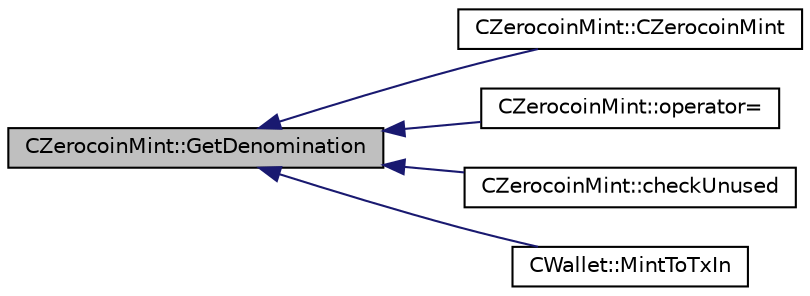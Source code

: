 digraph "CZerocoinMint::GetDenomination"
{
  edge [fontname="Helvetica",fontsize="10",labelfontname="Helvetica",labelfontsize="10"];
  node [fontname="Helvetica",fontsize="10",shape=record];
  rankdir="LR";
  Node23 [label="CZerocoinMint::GetDenomination",height=0.2,width=0.4,color="black", fillcolor="grey75", style="filled", fontcolor="black"];
  Node23 -> Node24 [dir="back",color="midnightblue",fontsize="10",style="solid",fontname="Helvetica"];
  Node24 [label="CZerocoinMint::CZerocoinMint",height=0.2,width=0.4,color="black", fillcolor="white", style="filled",URL="$class_c_zerocoin_mint.html#a8afb621c6d895c04e2ebcdb66346e7cf"];
  Node23 -> Node25 [dir="back",color="midnightblue",fontsize="10",style="solid",fontname="Helvetica"];
  Node25 [label="CZerocoinMint::operator=",height=0.2,width=0.4,color="black", fillcolor="white", style="filled",URL="$class_c_zerocoin_mint.html#a855136e027945ccacebc50745f1757fe"];
  Node23 -> Node26 [dir="back",color="midnightblue",fontsize="10",style="solid",fontname="Helvetica"];
  Node26 [label="CZerocoinMint::checkUnused",height=0.2,width=0.4,color="black", fillcolor="white", style="filled",URL="$class_c_zerocoin_mint.html#a80abac803dd79861be847593d0664682"];
  Node23 -> Node27 [dir="back",color="midnightblue",fontsize="10",style="solid",fontname="Helvetica"];
  Node27 [label="CWallet::MintToTxIn",height=0.2,width=0.4,color="black", fillcolor="white", style="filled",URL="$class_c_wallet.html#a5b32d86806615c59f15431f300f0c729"];
}
